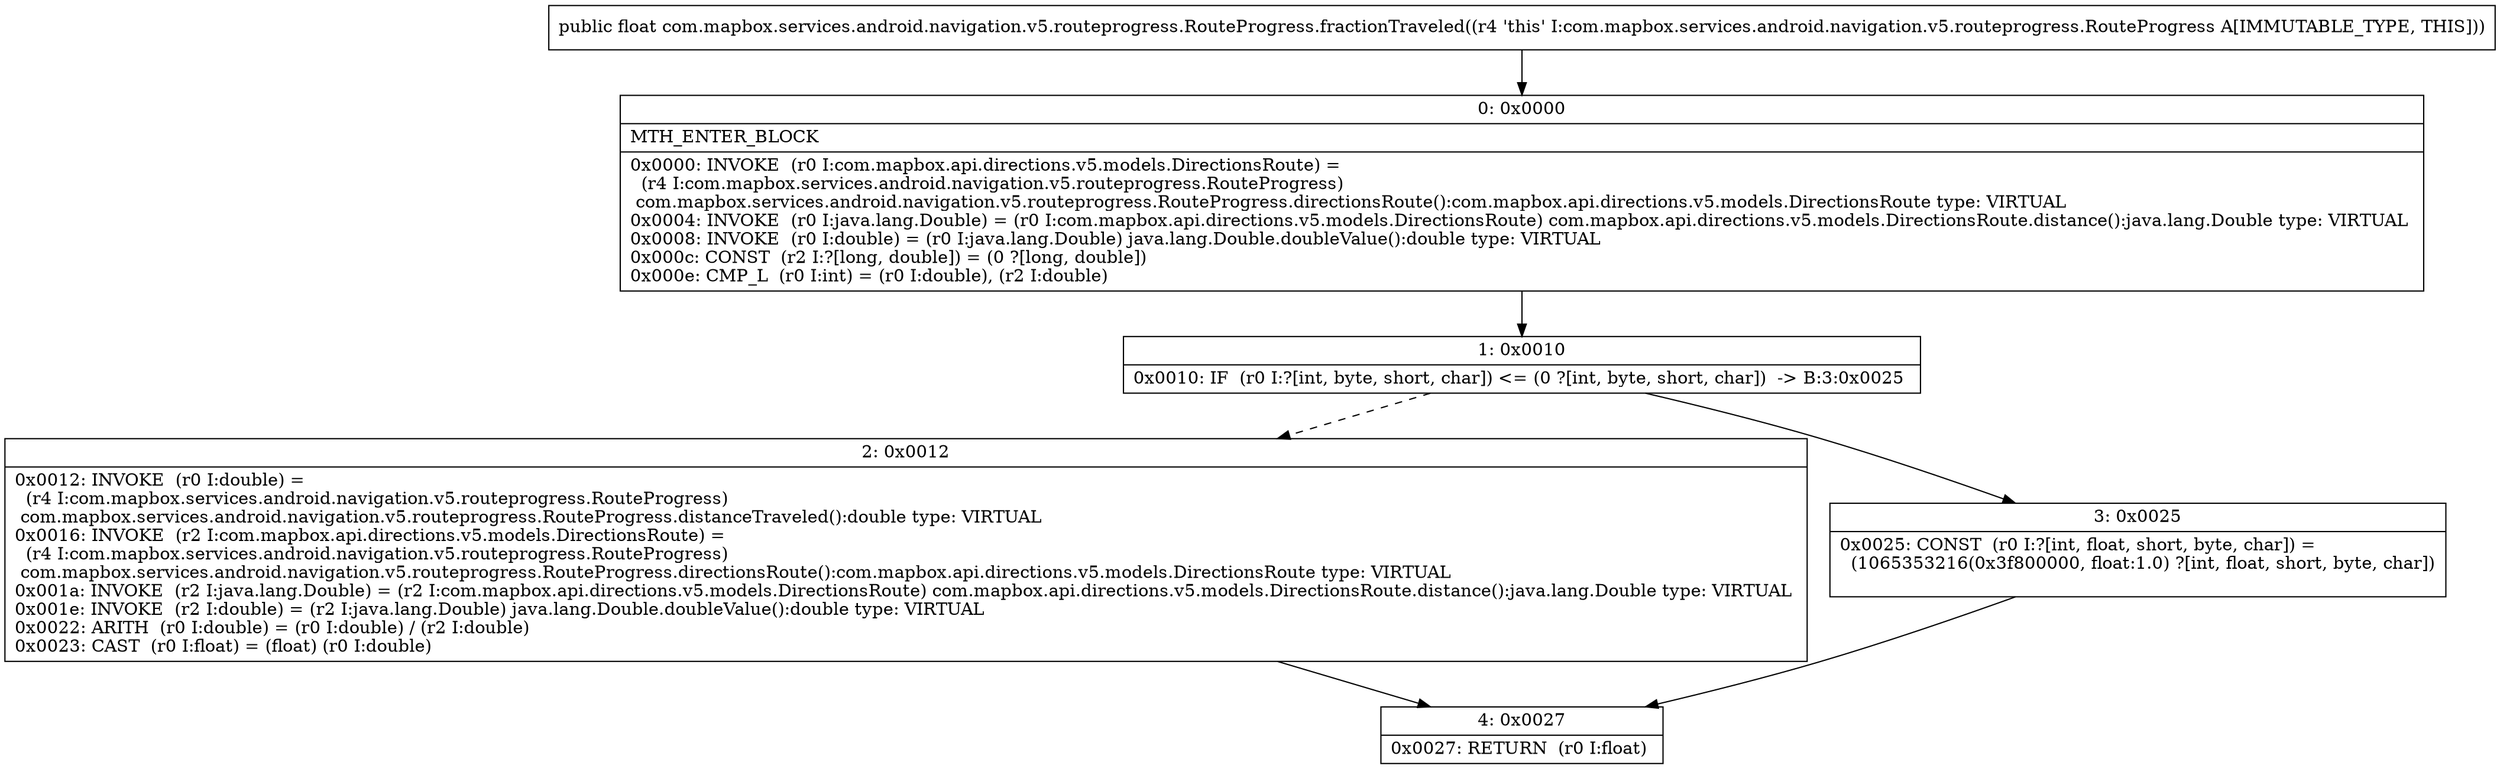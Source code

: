 digraph "CFG forcom.mapbox.services.android.navigation.v5.routeprogress.RouteProgress.fractionTraveled()F" {
Node_0 [shape=record,label="{0\:\ 0x0000|MTH_ENTER_BLOCK\l|0x0000: INVOKE  (r0 I:com.mapbox.api.directions.v5.models.DirectionsRoute) = \l  (r4 I:com.mapbox.services.android.navigation.v5.routeprogress.RouteProgress)\l com.mapbox.services.android.navigation.v5.routeprogress.RouteProgress.directionsRoute():com.mapbox.api.directions.v5.models.DirectionsRoute type: VIRTUAL \l0x0004: INVOKE  (r0 I:java.lang.Double) = (r0 I:com.mapbox.api.directions.v5.models.DirectionsRoute) com.mapbox.api.directions.v5.models.DirectionsRoute.distance():java.lang.Double type: VIRTUAL \l0x0008: INVOKE  (r0 I:double) = (r0 I:java.lang.Double) java.lang.Double.doubleValue():double type: VIRTUAL \l0x000c: CONST  (r2 I:?[long, double]) = (0 ?[long, double]) \l0x000e: CMP_L  (r0 I:int) = (r0 I:double), (r2 I:double) \l}"];
Node_1 [shape=record,label="{1\:\ 0x0010|0x0010: IF  (r0 I:?[int, byte, short, char]) \<= (0 ?[int, byte, short, char])  \-\> B:3:0x0025 \l}"];
Node_2 [shape=record,label="{2\:\ 0x0012|0x0012: INVOKE  (r0 I:double) = \l  (r4 I:com.mapbox.services.android.navigation.v5.routeprogress.RouteProgress)\l com.mapbox.services.android.navigation.v5.routeprogress.RouteProgress.distanceTraveled():double type: VIRTUAL \l0x0016: INVOKE  (r2 I:com.mapbox.api.directions.v5.models.DirectionsRoute) = \l  (r4 I:com.mapbox.services.android.navigation.v5.routeprogress.RouteProgress)\l com.mapbox.services.android.navigation.v5.routeprogress.RouteProgress.directionsRoute():com.mapbox.api.directions.v5.models.DirectionsRoute type: VIRTUAL \l0x001a: INVOKE  (r2 I:java.lang.Double) = (r2 I:com.mapbox.api.directions.v5.models.DirectionsRoute) com.mapbox.api.directions.v5.models.DirectionsRoute.distance():java.lang.Double type: VIRTUAL \l0x001e: INVOKE  (r2 I:double) = (r2 I:java.lang.Double) java.lang.Double.doubleValue():double type: VIRTUAL \l0x0022: ARITH  (r0 I:double) = (r0 I:double) \/ (r2 I:double) \l0x0023: CAST  (r0 I:float) = (float) (r0 I:double) \l}"];
Node_3 [shape=record,label="{3\:\ 0x0025|0x0025: CONST  (r0 I:?[int, float, short, byte, char]) = \l  (1065353216(0x3f800000, float:1.0) ?[int, float, short, byte, char])\l \l}"];
Node_4 [shape=record,label="{4\:\ 0x0027|0x0027: RETURN  (r0 I:float) \l}"];
MethodNode[shape=record,label="{public float com.mapbox.services.android.navigation.v5.routeprogress.RouteProgress.fractionTraveled((r4 'this' I:com.mapbox.services.android.navigation.v5.routeprogress.RouteProgress A[IMMUTABLE_TYPE, THIS])) }"];
MethodNode -> Node_0;
Node_0 -> Node_1;
Node_1 -> Node_2[style=dashed];
Node_1 -> Node_3;
Node_2 -> Node_4;
Node_3 -> Node_4;
}

